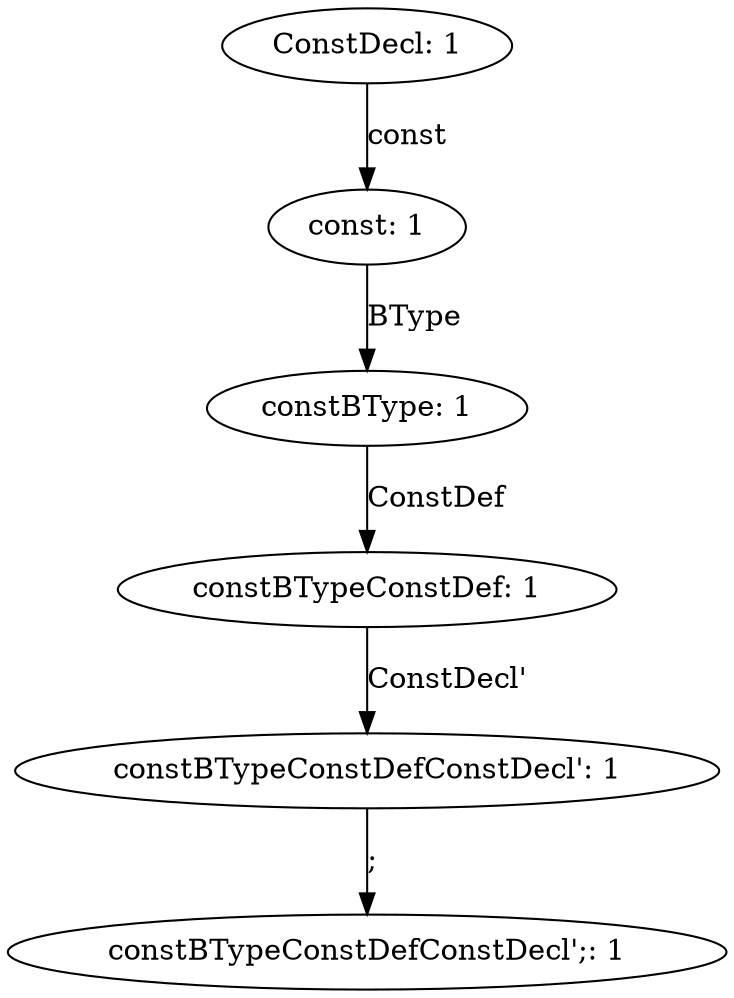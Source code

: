 digraph {
    0 [ label = "ConstDecl: 1" ]
    1 [ label = "const: 1" ]
    2 [ label = "constBType: 1" ]
    3 [ label = "constBTypeConstDef: 1" ]
    4 [ label = "constBTypeConstDefConstDecl': 1" ]
    5 [ label = "constBTypeConstDefConstDecl';: 1" ]
    0 -> 1 [ label = "const" ]
    1 -> 2 [ label = "BType" ]
    2 -> 3 [ label = "ConstDef" ]
    3 -> 4 [ label = "ConstDecl'" ]
    4 -> 5 [ label = ";" ]
}
